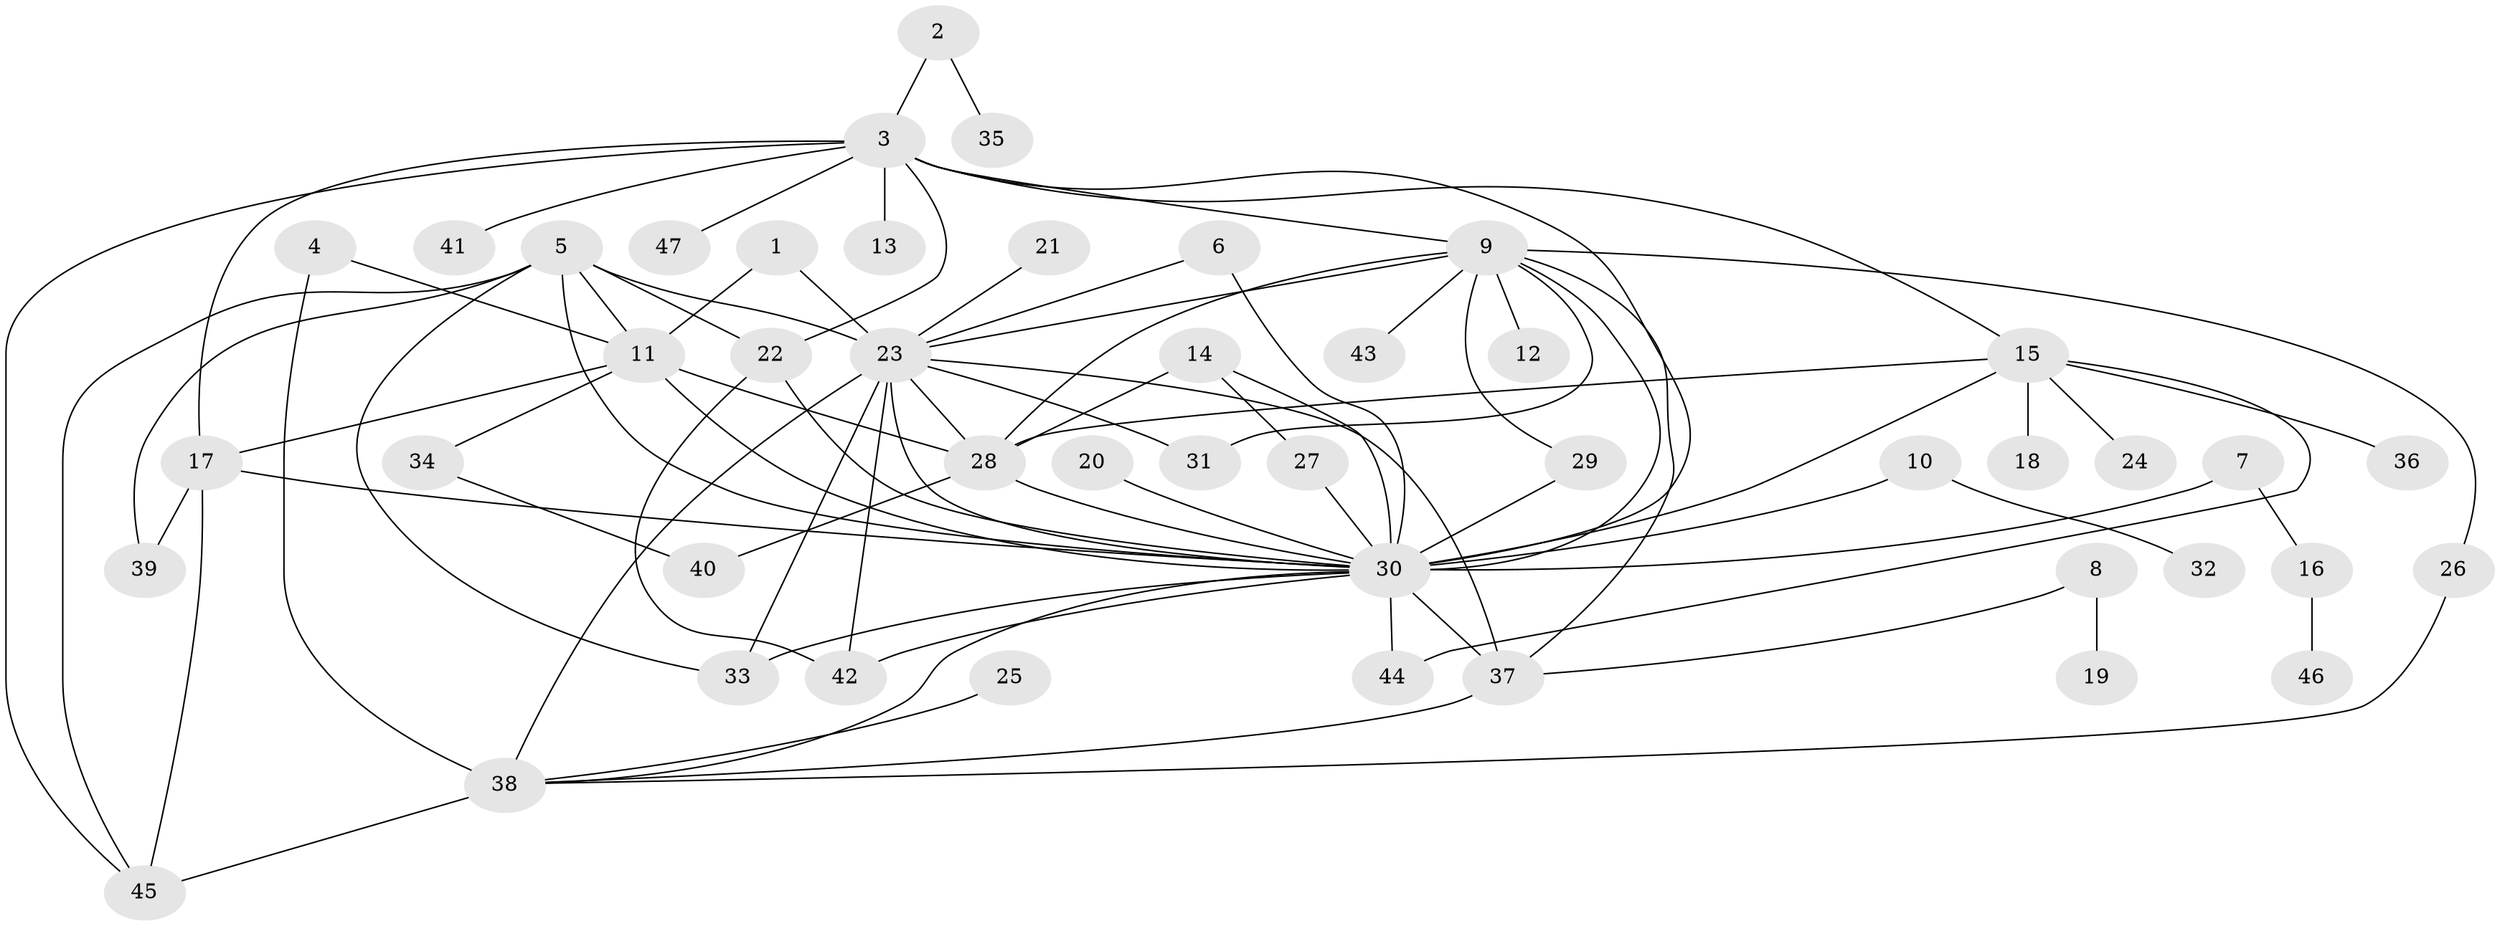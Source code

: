 // original degree distribution, {11: 0.010638297872340425, 6: 0.02127659574468085, 13: 0.02127659574468085, 1: 0.43617021276595747, 17: 0.010638297872340425, 29: 0.010638297872340425, 7: 0.010638297872340425, 3: 0.14893617021276595, 2: 0.2553191489361702, 10: 0.02127659574468085, 8: 0.010638297872340425, 4: 0.031914893617021274, 5: 0.010638297872340425}
// Generated by graph-tools (version 1.1) at 2025/01/03/09/25 03:01:44]
// undirected, 47 vertices, 81 edges
graph export_dot {
graph [start="1"]
  node [color=gray90,style=filled];
  1;
  2;
  3;
  4;
  5;
  6;
  7;
  8;
  9;
  10;
  11;
  12;
  13;
  14;
  15;
  16;
  17;
  18;
  19;
  20;
  21;
  22;
  23;
  24;
  25;
  26;
  27;
  28;
  29;
  30;
  31;
  32;
  33;
  34;
  35;
  36;
  37;
  38;
  39;
  40;
  41;
  42;
  43;
  44;
  45;
  46;
  47;
  1 -- 11 [weight=1.0];
  1 -- 23 [weight=1.0];
  2 -- 3 [weight=1.0];
  2 -- 35 [weight=1.0];
  3 -- 9 [weight=1.0];
  3 -- 13 [weight=1.0];
  3 -- 15 [weight=1.0];
  3 -- 17 [weight=1.0];
  3 -- 22 [weight=1.0];
  3 -- 30 [weight=1.0];
  3 -- 41 [weight=1.0];
  3 -- 45 [weight=1.0];
  3 -- 47 [weight=1.0];
  4 -- 11 [weight=1.0];
  4 -- 38 [weight=1.0];
  5 -- 11 [weight=1.0];
  5 -- 22 [weight=1.0];
  5 -- 23 [weight=2.0];
  5 -- 30 [weight=1.0];
  5 -- 33 [weight=1.0];
  5 -- 39 [weight=1.0];
  5 -- 45 [weight=1.0];
  6 -- 23 [weight=1.0];
  6 -- 30 [weight=1.0];
  7 -- 16 [weight=1.0];
  7 -- 30 [weight=1.0];
  8 -- 19 [weight=1.0];
  8 -- 37 [weight=1.0];
  9 -- 12 [weight=1.0];
  9 -- 23 [weight=1.0];
  9 -- 26 [weight=1.0];
  9 -- 28 [weight=1.0];
  9 -- 29 [weight=1.0];
  9 -- 30 [weight=1.0];
  9 -- 31 [weight=1.0];
  9 -- 37 [weight=1.0];
  9 -- 43 [weight=1.0];
  10 -- 30 [weight=1.0];
  10 -- 32 [weight=1.0];
  11 -- 17 [weight=1.0];
  11 -- 28 [weight=1.0];
  11 -- 30 [weight=1.0];
  11 -- 34 [weight=1.0];
  14 -- 27 [weight=1.0];
  14 -- 28 [weight=1.0];
  14 -- 30 [weight=2.0];
  15 -- 18 [weight=1.0];
  15 -- 24 [weight=1.0];
  15 -- 28 [weight=1.0];
  15 -- 30 [weight=1.0];
  15 -- 36 [weight=1.0];
  15 -- 44 [weight=1.0];
  16 -- 46 [weight=1.0];
  17 -- 30 [weight=1.0];
  17 -- 39 [weight=1.0];
  17 -- 45 [weight=1.0];
  20 -- 30 [weight=1.0];
  21 -- 23 [weight=1.0];
  22 -- 30 [weight=1.0];
  22 -- 42 [weight=1.0];
  23 -- 28 [weight=1.0];
  23 -- 30 [weight=1.0];
  23 -- 31 [weight=1.0];
  23 -- 33 [weight=1.0];
  23 -- 37 [weight=2.0];
  23 -- 38 [weight=3.0];
  23 -- 42 [weight=1.0];
  25 -- 38 [weight=1.0];
  26 -- 38 [weight=1.0];
  27 -- 30 [weight=1.0];
  28 -- 30 [weight=1.0];
  28 -- 40 [weight=1.0];
  29 -- 30 [weight=2.0];
  30 -- 33 [weight=1.0];
  30 -- 37 [weight=1.0];
  30 -- 38 [weight=1.0];
  30 -- 42 [weight=1.0];
  30 -- 44 [weight=1.0];
  34 -- 40 [weight=1.0];
  37 -- 38 [weight=1.0];
  38 -- 45 [weight=1.0];
}
